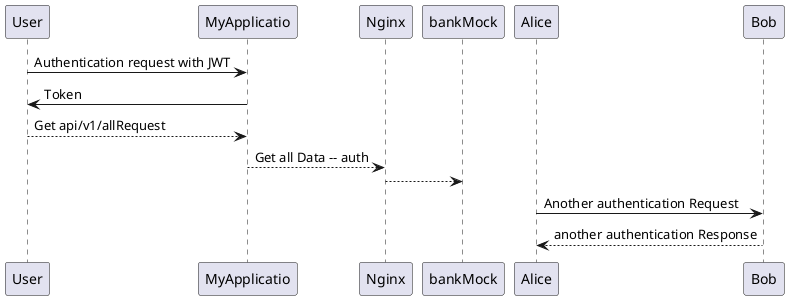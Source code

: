 @startuml
User -> MyApplicatio: Authentication request with JWT
MyApplicatio -> User:Token
User --> MyApplicatio: Get api/v1/allRequest
MyApplicatio -->Nginx: Get all Data -- auth
Nginx-->bankMock:

Alice -> Bob: Another authentication Request
Alice <-- Bob: another authentication Response
@enduml
